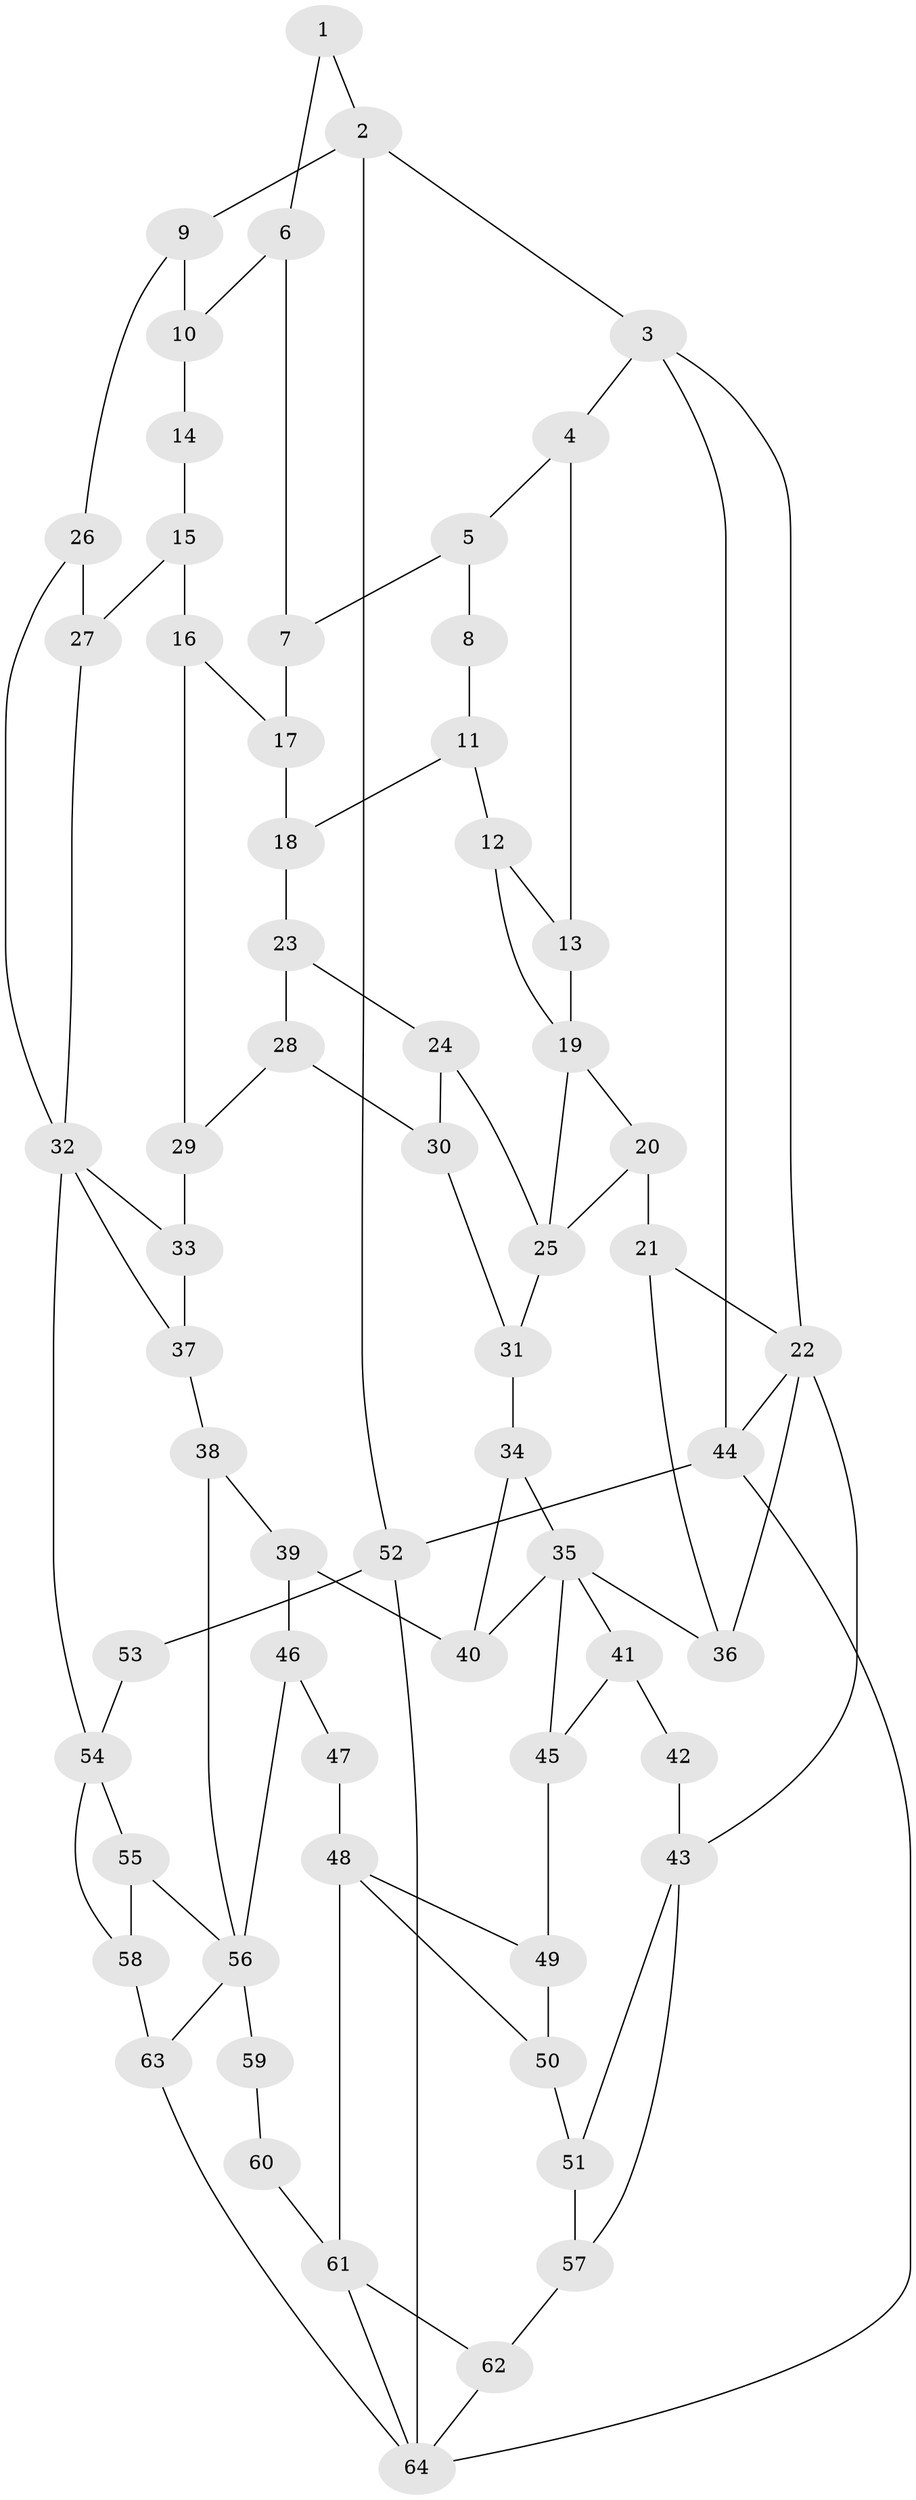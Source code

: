 // original degree distribution, {3: 0.018867924528301886, 6: 0.22641509433962265, 5: 0.5094339622641509, 4: 0.24528301886792453}
// Generated by graph-tools (version 1.1) at 2025/54/03/04/25 22:54:27]
// undirected, 64 vertices, 102 edges
graph export_dot {
  node [color=gray90,style=filled];
  1;
  2;
  3;
  4;
  5;
  6;
  7;
  8;
  9;
  10;
  11;
  12;
  13;
  14;
  15;
  16;
  17;
  18;
  19;
  20;
  21;
  22;
  23;
  24;
  25;
  26;
  27;
  28;
  29;
  30;
  31;
  32;
  33;
  34;
  35;
  36;
  37;
  38;
  39;
  40;
  41;
  42;
  43;
  44;
  45;
  46;
  47;
  48;
  49;
  50;
  51;
  52;
  53;
  54;
  55;
  56;
  57;
  58;
  59;
  60;
  61;
  62;
  63;
  64;
  1 -- 2 [weight=1.0];
  1 -- 6 [weight=1.0];
  2 -- 3 [weight=1.0];
  2 -- 9 [weight=1.0];
  2 -- 52 [weight=1.0];
  3 -- 4 [weight=1.0];
  3 -- 22 [weight=1.0];
  3 -- 44 [weight=1.0];
  4 -- 5 [weight=1.0];
  4 -- 13 [weight=1.0];
  5 -- 7 [weight=1.0];
  5 -- 8 [weight=2.0];
  6 -- 7 [weight=1.0];
  6 -- 10 [weight=1.0];
  7 -- 17 [weight=1.0];
  8 -- 11 [weight=1.0];
  9 -- 10 [weight=1.0];
  9 -- 26 [weight=1.0];
  10 -- 14 [weight=2.0];
  11 -- 12 [weight=1.0];
  11 -- 18 [weight=1.0];
  12 -- 13 [weight=1.0];
  12 -- 19 [weight=1.0];
  13 -- 19 [weight=1.0];
  14 -- 15 [weight=1.0];
  15 -- 16 [weight=1.0];
  15 -- 27 [weight=1.0];
  16 -- 17 [weight=1.0];
  16 -- 29 [weight=1.0];
  17 -- 18 [weight=1.0];
  18 -- 23 [weight=1.0];
  19 -- 20 [weight=2.0];
  19 -- 25 [weight=2.0];
  20 -- 21 [weight=2.0];
  20 -- 25 [weight=1.0];
  21 -- 22 [weight=1.0];
  21 -- 36 [weight=2.0];
  22 -- 36 [weight=1.0];
  22 -- 43 [weight=2.0];
  22 -- 44 [weight=1.0];
  23 -- 24 [weight=1.0];
  23 -- 28 [weight=1.0];
  24 -- 25 [weight=1.0];
  24 -- 30 [weight=1.0];
  25 -- 31 [weight=1.0];
  26 -- 27 [weight=1.0];
  26 -- 32 [weight=1.0];
  27 -- 32 [weight=1.0];
  28 -- 29 [weight=1.0];
  28 -- 30 [weight=1.0];
  29 -- 33 [weight=1.0];
  30 -- 31 [weight=1.0];
  31 -- 34 [weight=1.0];
  32 -- 33 [weight=1.0];
  32 -- 37 [weight=1.0];
  32 -- 54 [weight=2.0];
  33 -- 37 [weight=1.0];
  34 -- 35 [weight=1.0];
  34 -- 40 [weight=1.0];
  35 -- 36 [weight=2.0];
  35 -- 40 [weight=1.0];
  35 -- 41 [weight=1.0];
  35 -- 45 [weight=1.0];
  37 -- 38 [weight=1.0];
  38 -- 39 [weight=1.0];
  38 -- 56 [weight=1.0];
  39 -- 40 [weight=1.0];
  39 -- 46 [weight=1.0];
  41 -- 42 [weight=1.0];
  41 -- 45 [weight=1.0];
  42 -- 43 [weight=2.0];
  43 -- 51 [weight=1.0];
  43 -- 57 [weight=1.0];
  44 -- 52 [weight=1.0];
  44 -- 64 [weight=1.0];
  45 -- 49 [weight=1.0];
  46 -- 47 [weight=1.0];
  46 -- 56 [weight=1.0];
  47 -- 48 [weight=2.0];
  48 -- 49 [weight=1.0];
  48 -- 50 [weight=1.0];
  48 -- 61 [weight=2.0];
  49 -- 50 [weight=1.0];
  50 -- 51 [weight=1.0];
  51 -- 57 [weight=1.0];
  52 -- 53 [weight=1.0];
  52 -- 64 [weight=1.0];
  53 -- 54 [weight=2.0];
  54 -- 55 [weight=1.0];
  54 -- 58 [weight=1.0];
  55 -- 56 [weight=1.0];
  55 -- 58 [weight=1.0];
  56 -- 59 [weight=2.0];
  56 -- 63 [weight=1.0];
  57 -- 62 [weight=1.0];
  58 -- 63 [weight=1.0];
  59 -- 60 [weight=1.0];
  60 -- 61 [weight=2.0];
  61 -- 62 [weight=1.0];
  61 -- 64 [weight=1.0];
  62 -- 64 [weight=1.0];
  63 -- 64 [weight=1.0];
}
